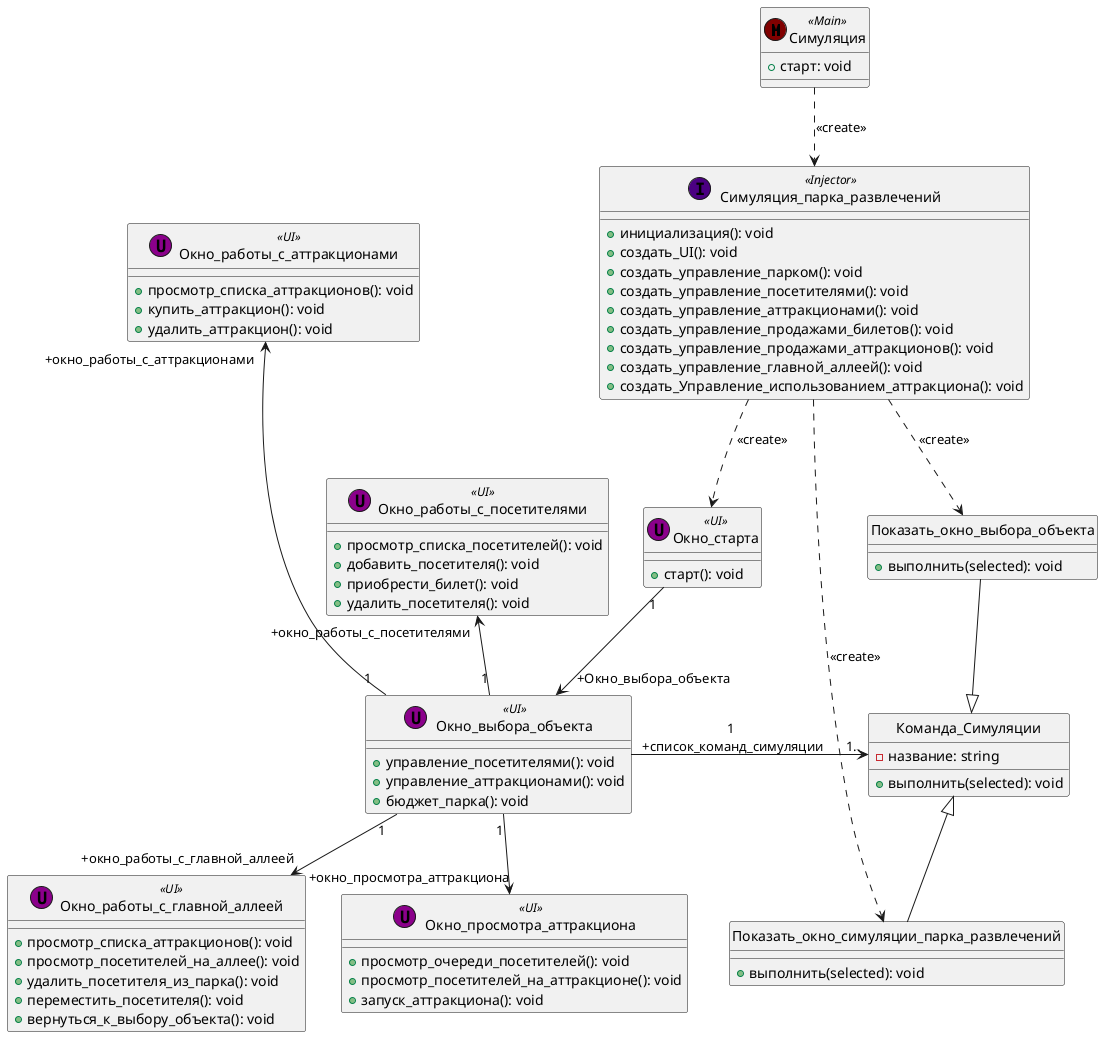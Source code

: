 @startuml
Симуляция ..> Симуляция_парка_развлечений: <<create>>

class Симуляция << (M,Maroon) Main >> {
+ старт: void
}

class Симуляция_парка_развлечений << (I,Indigo) Injector >> {
+ инициализация(): void
+ создать_UI(): void
+ создать_управление_парком(): void
+ создать_управление_посетителями(): void
+ создать_управление_аттракционами(): void
+ создать_управление_продажами_билетов(): void
+ создать_управление_продажами_аттракционов(): void
+ создать_управление_главной_аллеей(): void
+ создать_Управление_использованием_аттракциона(): void
}

class Окно_старта << (U,DarkMagenta) UI>> {
    + старт(): void
}

class Окно_выбора_объекта << (U,DarkMagenta) UI>> {
    + управление_посетителями(): void
    + управление_аттракционами(): void
    + бюджет_парка(): void
}

class Окно_работы_с_посетителями << (U,DarkMagenta) UI>> {
    + просмотр_списка_посетителей(): void
    + добавить_посетителя(): void
    + приобрести_билет(): void
    + удалить_посетителя(): void

}

class Окно_работы_с_аттракционами << (U,DarkMagenta) UI>> {
    + просмотр_списка_аттракционов(): void
    + купить_аттракцион(): void
    + удалить_аттракцион(): void
    
}

class Окно_работы_с_главной_аллеей << (U,DarkMagenta) UI>> {
    + просмотр_списка_аттракционов(): void
    + просмотр_посетителей_на_аллее(): void
    + удалить_посетителя_из_парка(): void
    + переместить_посетителя(): void
    + вернуться_к_выбору_объекта(): void

}

class Окно_просмотра_аттракциона << (U,DarkMagenta) UI>> {
    + просмотр_очереди_посетителей(): void
    + просмотр_посетителей_на_аттракционе(): void
    + запуск_аттракциона(): void
    }

Симуляция_парка_развлечений ..> Окно_старта: <<create>>
Симуляция_парка_развлечений ..> Показать_окно_симуляции_парка_развлечений: <<create>>
Окно_старта "1" -->" +Окно_выбора_объекта" Окно_выбора_объекта
Окно_выбора_объекта "1" -up->" +окно_работы_с_посетителями" Окно_работы_с_посетителями
Окно_выбора_объекта "1" --up->" +окно_работы_с_аттракционами" Окно_работы_с_аттракционами
Окно_выбора_объекта "1" -->" +окно_работы_с_главной_аллеей" Окно_работы_с_главной_аллеей
Окно_выбора_объекта "1" -->" +окно_просмотра_аттракциона" Окно_просмотра_аттракциона
Окно_выбора_объекта "1\n +список_команд_симуляции" -right-> "1.." Команда_Симуляции
Команда_Симуляции <|-- Показать_окно_симуляции_парка_развлечений

class Показать_окно_выбора_объекта{
    + выполнить(selected): void
}

class Показать_окно_симуляции_парка_развлечений {
    + выполнить(selected): void
}

class Команда_Симуляции {
    - название: string
    + выполнить(selected): void
}

hide Команда_Симуляции circle
hide Показать_окно_симуляции_парка_развлечений circle
hide Показать_окно_выбора_объекта circle

Симуляция_парка_развлечений ..> Показать_окно_выбора_объекта: <<create>>
Показать_окно_выбора_объекта --|> Команда_Симуляции


@enduml
